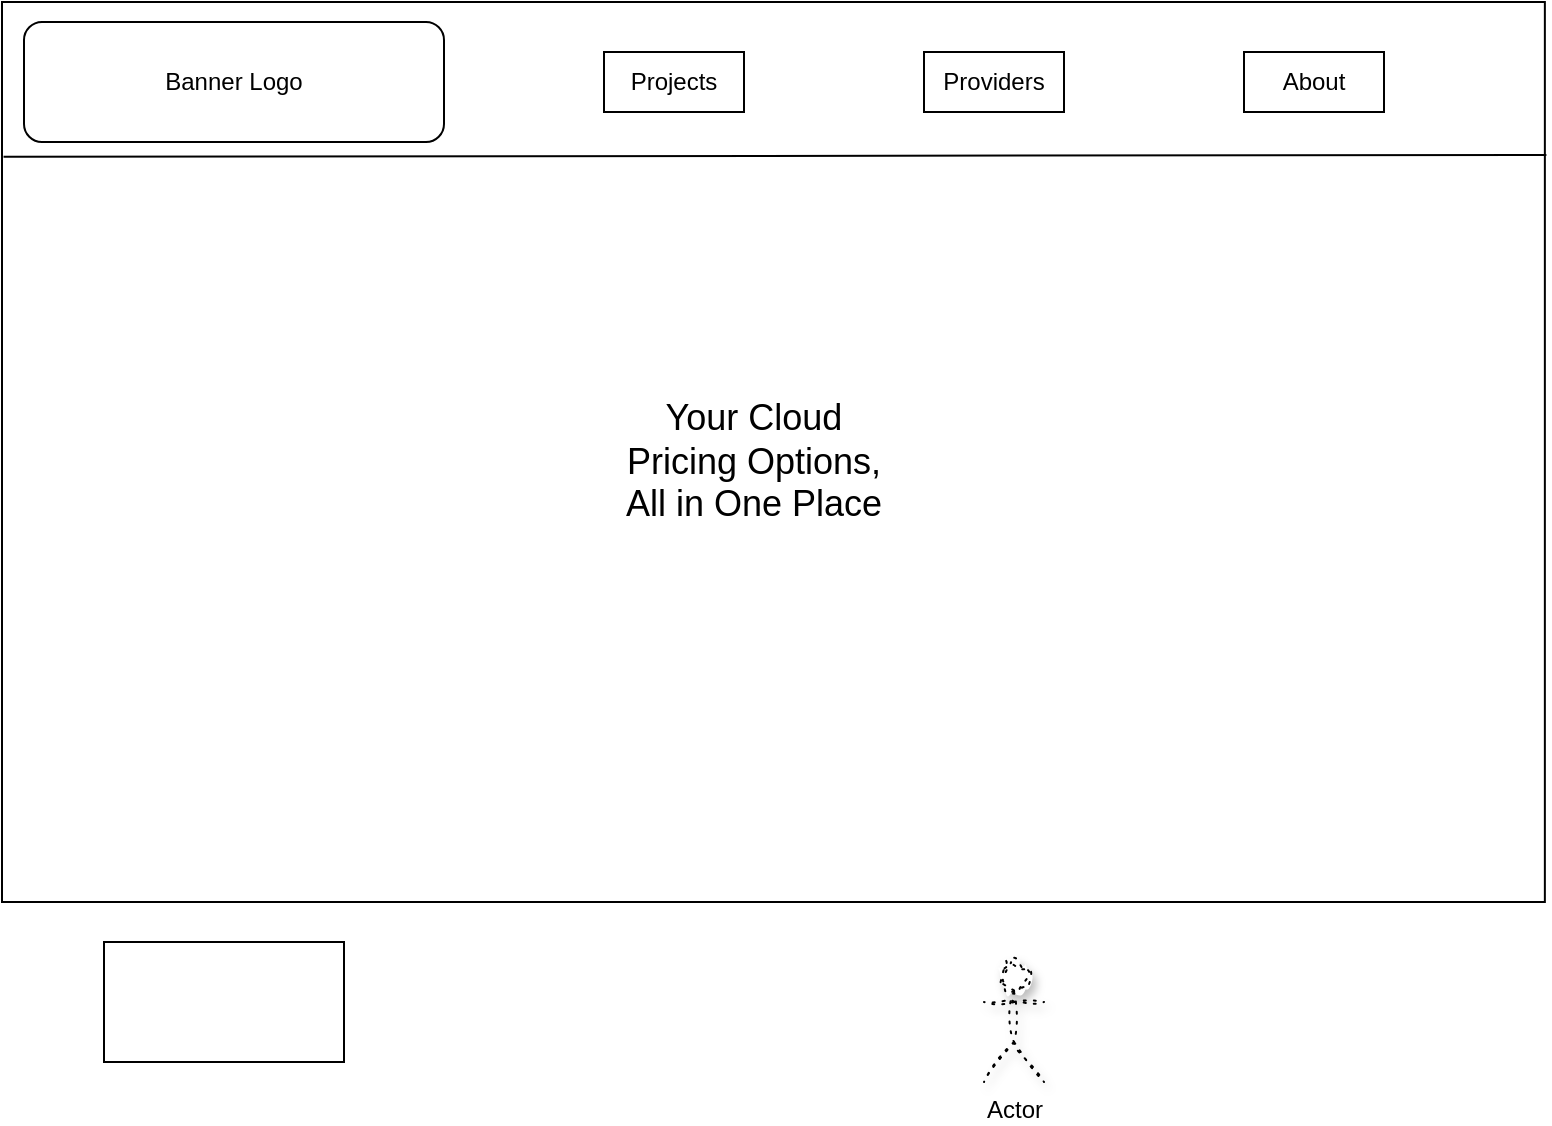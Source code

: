 <mxfile version="26.2.13" pages="5">
  <diagram name="Home" id="m3p1anmeGlQlZ_gaRgTG">
    <mxGraphModel grid="1" page="1" gridSize="10" guides="1" tooltips="1" connect="1" arrows="1" fold="1" pageScale="1" pageWidth="850" pageHeight="1100" math="0" shadow="0">
      <root>
        <mxCell id="0" />
        <mxCell id="1" parent="0" />
        <mxCell id="7MSCEv9BfSI9_L8rwZjE-1" value="" style="rounded=0;whiteSpace=wrap;html=1;aspect=fixed;" vertex="1" parent="1">
          <mxGeometry x="39" y="30" width="771.43" height="450" as="geometry" />
        </mxCell>
        <mxCell id="SDxlc9h2V8L7HHk7E8Bk-2" value="Projects" style="rounded=0;whiteSpace=wrap;html=1;" vertex="1" parent="1">
          <mxGeometry x="340" y="55" width="70" height="30" as="geometry" />
        </mxCell>
        <mxCell id="SDxlc9h2V8L7HHk7E8Bk-3" value="Actor" style="shape=umlActor;verticalLabelPosition=bottom;verticalAlign=top;html=1;outlineConnect=0;rounded=0;shadow=1;strokeWidth=1;dashed=1;dashPattern=1 4;sketch=1;curveFitting=1;jiggle=2;" vertex="1" parent="1">
          <mxGeometry x="530" y="510" width="30" height="60" as="geometry" />
        </mxCell>
        <mxCell id="SDxlc9h2V8L7HHk7E8Bk-4" value="About" style="rounded=0;whiteSpace=wrap;html=1;" vertex="1" parent="1">
          <mxGeometry x="660" y="55" width="70" height="30" as="geometry" />
        </mxCell>
        <mxCell id="SDxlc9h2V8L7HHk7E8Bk-11" value="Providers" style="rounded=0;whiteSpace=wrap;html=1;" vertex="1" parent="1">
          <mxGeometry x="500" y="55" width="70" height="30" as="geometry" />
        </mxCell>
        <mxCell id="7MSCEv9BfSI9_L8rwZjE-6" value="LOGO" style="ellipse;whiteSpace=wrap;html=1;aspect=fixed;rounded=0;" vertex="1" parent="1">
          <mxGeometry x="60" y="40" width="60" height="60" as="geometry" />
        </mxCell>
        <mxCell id="7MSCEv9BfSI9_L8rwZjE-10" value="" style="endArrow=none;html=1;rounded=0;exitX=0.001;exitY=0.172;exitDx=0;exitDy=0;exitPerimeter=0;entryX=1.001;entryY=0.17;entryDx=0;entryDy=0;entryPerimeter=0;" edge="1" parent="1" source="7MSCEv9BfSI9_L8rwZjE-1" target="7MSCEv9BfSI9_L8rwZjE-1">
          <mxGeometry width="50" height="50" relative="1" as="geometry">
            <mxPoint x="40" y="107" as="sourcePoint" />
            <mxPoint x="813" y="107" as="targetPoint" />
          </mxGeometry>
        </mxCell>
        <mxCell id="SDxlc9h2V8L7HHk7E8Bk-15" value="" style="rounded=0;whiteSpace=wrap;html=1;" vertex="1" parent="1">
          <mxGeometry x="90" y="500" width="120" height="60" as="geometry" />
        </mxCell>
        <mxCell id="SDxlc9h2V8L7HHk7E8Bk-17" value="Your Cloud Pricing Options, All in One Place" style="text;html=1;align=center;verticalAlign=middle;whiteSpace=wrap;rounded=0;fontSize=18;" vertex="1" parent="1">
          <mxGeometry x="340" y="240" width="150" height="40" as="geometry" />
        </mxCell>
        <mxCell id="24RHL41Hky91KYgUohqA-1" value="Banner Logo" style="rounded=1;whiteSpace=wrap;html=1;" vertex="1" parent="1">
          <mxGeometry x="50" y="40" width="210" height="60" as="geometry" />
        </mxCell>
      </root>
    </mxGraphModel>
  </diagram>
  <diagram name="Projects Desktop" id="vvF0D33BqeN3HSxoXHzo">
    <mxGraphModel grid="1" page="1" gridSize="10" guides="1" tooltips="1" connect="1" arrows="1" fold="1" pageScale="1" pageWidth="850" pageHeight="1100" math="0" shadow="0">
      <root>
        <mxCell id="9w5yvPU_3PNplOJ8deiw-0" />
        <mxCell id="9w5yvPU_3PNplOJ8deiw-1" parent="9w5yvPU_3PNplOJ8deiw-0" />
        <mxCell id="RaO3xoshC0XvqJtdxCJT-1" value="" style="rounded=0;whiteSpace=wrap;html=1;fillColor=#bac8d3;strokeColor=#23445d;" vertex="1" parent="9w5yvPU_3PNplOJ8deiw-1">
          <mxGeometry x="39" y="30" width="771.43" height="77" as="geometry" />
        </mxCell>
        <mxCell id="9w5yvPU_3PNplOJ8deiw-2" value="" style="rounded=0;whiteSpace=wrap;html=1;fillColor=#FCFCFC;strokeColor=#000000;" vertex="1" parent="9w5yvPU_3PNplOJ8deiw-1">
          <mxGeometry x="39" y="107" width="771.43" height="373" as="geometry" />
        </mxCell>
        <mxCell id="9w5yvPU_3PNplOJ8deiw-3" value="&lt;font face=&quot;Verdana&quot;&gt;Projects&lt;/font&gt;" style="rounded=1;whiteSpace=wrap;html=1;glass=0;shadow=0;" vertex="1" parent="9w5yvPU_3PNplOJ8deiw-1">
          <mxGeometry x="335" y="55" width="70" height="30" as="geometry" />
        </mxCell>
        <mxCell id="9w5yvPU_3PNplOJ8deiw-5" value="&lt;font face=&quot;Verdana&quot;&gt;About&lt;/font&gt;" style="rounded=1;whiteSpace=wrap;html=1;" vertex="1" parent="9w5yvPU_3PNplOJ8deiw-1">
          <mxGeometry x="655" y="55" width="70" height="30" as="geometry" />
        </mxCell>
        <mxCell id="9w5yvPU_3PNplOJ8deiw-6" value="&lt;font face=&quot;Verdana&quot;&gt;Providers&lt;/font&gt;" style="rounded=1;whiteSpace=wrap;html=1;" vertex="1" parent="9w5yvPU_3PNplOJ8deiw-1">
          <mxGeometry x="495" y="55" width="70" height="30" as="geometry" />
        </mxCell>
        <mxCell id="9w5yvPU_3PNplOJ8deiw-7" value="LOGO" style="ellipse;whiteSpace=wrap;html=1;aspect=fixed;rounded=0;" vertex="1" parent="9w5yvPU_3PNplOJ8deiw-1">
          <mxGeometry x="60" y="40" width="60" height="60" as="geometry" />
        </mxCell>
        <mxCell id="yrUQgUUM1fVVuO99kQqX-3" value="Projects" style="text;html=1;fontSize=24;fontStyle=1;verticalAlign=middle;align=center;fillColor=none;strokeColor=none;fontColor=#333333;" vertex="1" parent="9w5yvPU_3PNplOJ8deiw-1">
          <mxGeometry x="60" y="130" width="100" height="40" as="geometry" />
        </mxCell>
        <mxCell id="yrUQgUUM1fVVuO99kQqX-9" value="" style="group;align=left;rounded=1;" connectable="0" vertex="1" parent="9w5yvPU_3PNplOJ8deiw-1">
          <mxGeometry x="125" y="190" width="600" height="40" as="geometry" />
        </mxCell>
        <mxCell id="yrUQgUUM1fVVuO99kQqX-1" value="" style="rounded=1;whiteSpace=wrap;html=1;shadow=0;" vertex="1" parent="yrUQgUUM1fVVuO99kQqX-9">
          <mxGeometry width="600" height="40" as="geometry" />
        </mxCell>
        <mxCell id="yrUQgUUM1fVVuO99kQqX-2" value="" style="html=1;whiteSpace=wrap;shape=isoCube2;backgroundOutline=1;isoAngle=15;" vertex="1" parent="yrUQgUUM1fVVuO99kQqX-9">
          <mxGeometry x="15" y="8.89" width="20" height="22.22" as="geometry" />
        </mxCell>
        <mxCell id="yrUQgUUM1fVVuO99kQqX-4" value="&lt;font face=&quot;Verdana&quot;&gt;Project Name&lt;/font&gt;" style="text;html=1;align=left;verticalAlign=middle;whiteSpace=wrap;rounded=0;" vertex="1" parent="yrUQgUUM1fVVuO99kQqX-9">
          <mxGeometry x="55" y="5" width="380" height="30" as="geometry" />
        </mxCell>
        <UserObject label="Edit" id="yrUQgUUM1fVVuO99kQqX-7">
          <mxCell style="text;html=1;strokeColor=none;fillColor=none;whiteSpace=wrap;align=center;verticalAlign=middle;fontColor=#0000EE;fontStyle=4;" vertex="1" parent="yrUQgUUM1fVVuO99kQqX-9">
            <mxGeometry x="480" width="60" height="40" as="geometry" />
          </mxCell>
        </UserObject>
        <UserObject label="View" id="yrUQgUUM1fVVuO99kQqX-8">
          <mxCell style="text;html=1;strokeColor=none;fillColor=none;whiteSpace=wrap;align=center;verticalAlign=middle;fontColor=#0000EE;fontStyle=4;" vertex="1" parent="yrUQgUUM1fVVuO99kQqX-9">
            <mxGeometry x="540" width="60" height="40" as="geometry" />
          </mxCell>
        </UserObject>
        <mxCell id="yrUQgUUM1fVVuO99kQqX-10" value="" style="group;shadow=1;rounded=1;" connectable="0" vertex="1" parent="9w5yvPU_3PNplOJ8deiw-1">
          <mxGeometry x="125" y="240" width="600" height="40" as="geometry" />
        </mxCell>
        <mxCell id="yrUQgUUM1fVVuO99kQqX-11" value="" style="rounded=1;whiteSpace=wrap;html=1;" vertex="1" parent="yrUQgUUM1fVVuO99kQqX-10">
          <mxGeometry width="600" height="40" as="geometry" />
        </mxCell>
        <mxCell id="yrUQgUUM1fVVuO99kQqX-12" value="" style="html=1;whiteSpace=wrap;shape=isoCube2;backgroundOutline=1;isoAngle=15;" vertex="1" parent="yrUQgUUM1fVVuO99kQqX-10">
          <mxGeometry x="15" y="8.89" width="20" height="22.22" as="geometry" />
        </mxCell>
        <mxCell id="yrUQgUUM1fVVuO99kQqX-13" value="&lt;font face=&quot;Verdana&quot;&gt;Project Name&lt;/font&gt;" style="text;html=1;align=left;verticalAlign=middle;whiteSpace=wrap;rounded=0;" vertex="1" parent="yrUQgUUM1fVVuO99kQqX-10">
          <mxGeometry x="55" y="5" width="380" height="30" as="geometry" />
        </mxCell>
        <UserObject label="Edit" id="yrUQgUUM1fVVuO99kQqX-14">
          <mxCell style="text;html=1;strokeColor=none;fillColor=none;whiteSpace=wrap;align=center;verticalAlign=middle;fontColor=#0000EE;fontStyle=4;" vertex="1" parent="yrUQgUUM1fVVuO99kQqX-10">
            <mxGeometry x="480" width="60" height="40" as="geometry" />
          </mxCell>
        </UserObject>
        <UserObject label="View" id="yrUQgUUM1fVVuO99kQqX-15">
          <mxCell style="text;html=1;strokeColor=none;fillColor=none;whiteSpace=wrap;align=center;verticalAlign=middle;fontColor=#0000EE;fontStyle=4;" vertex="1" parent="yrUQgUUM1fVVuO99kQqX-10">
            <mxGeometry x="540" width="60" height="40" as="geometry" />
          </mxCell>
        </UserObject>
        <mxCell id="yrUQgUUM1fVVuO99kQqX-16" value="" style="group;shadow=1;fontFamily=Lato;" connectable="0" vertex="1" parent="9w5yvPU_3PNplOJ8deiw-1">
          <mxGeometry x="125" y="290" width="600" height="40" as="geometry" />
        </mxCell>
        <mxCell id="yrUQgUUM1fVVuO99kQqX-17" value="" style="rounded=1;whiteSpace=wrap;html=1;" vertex="1" parent="yrUQgUUM1fVVuO99kQqX-16">
          <mxGeometry width="600" height="40" as="geometry" />
        </mxCell>
        <mxCell id="yrUQgUUM1fVVuO99kQqX-18" value="" style="html=1;whiteSpace=wrap;shape=isoCube2;backgroundOutline=1;isoAngle=15;" vertex="1" parent="yrUQgUUM1fVVuO99kQqX-16">
          <mxGeometry x="15" y="8.89" width="20" height="22.22" as="geometry" />
        </mxCell>
        <mxCell id="yrUQgUUM1fVVuO99kQqX-19" value="&lt;font face=&quot;Verdana&quot;&gt;Project Name&lt;/font&gt;" style="text;html=1;align=left;verticalAlign=middle;whiteSpace=wrap;rounded=0;" vertex="1" parent="yrUQgUUM1fVVuO99kQqX-16">
          <mxGeometry x="55" y="5" width="380" height="30" as="geometry" />
        </mxCell>
        <UserObject label="Edit" id="yrUQgUUM1fVVuO99kQqX-20">
          <mxCell style="text;html=1;strokeColor=none;fillColor=none;whiteSpace=wrap;align=center;verticalAlign=middle;fontColor=#0000EE;fontStyle=4;" vertex="1" parent="yrUQgUUM1fVVuO99kQqX-16">
            <mxGeometry x="480" width="60" height="40" as="geometry" />
          </mxCell>
        </UserObject>
        <UserObject label="View" id="yrUQgUUM1fVVuO99kQqX-21">
          <mxCell style="text;html=1;strokeColor=none;fillColor=none;whiteSpace=wrap;align=center;verticalAlign=middle;fontColor=#0000EE;fontStyle=4;" vertex="1" parent="yrUQgUUM1fVVuO99kQqX-16">
            <mxGeometry x="540" width="60" height="40" as="geometry" />
          </mxCell>
        </UserObject>
        <mxCell id="yrUQgUUM1fVVuO99kQqX-22" value="Symbol can be chosen by the user for quick refrence" style="text;html=1;align=center;verticalAlign=middle;whiteSpace=wrap;rounded=0;" vertex="1" parent="9w5yvPU_3PNplOJ8deiw-1">
          <mxGeometry x="65" y="535" width="265" height="30" as="geometry" />
        </mxCell>
        <mxCell id="yrUQgUUM1fVVuO99kQqX-23" value="" style="endArrow=classic;html=1;rounded=0;entryX=0.5;entryY=1;entryDx=0;entryDy=0;entryPerimeter=0;opacity=50;" edge="1" parent="9w5yvPU_3PNplOJ8deiw-1" target="yrUQgUUM1fVVuO99kQqX-18">
          <mxGeometry width="50" height="50" relative="1" as="geometry">
            <mxPoint x="200" y="535" as="sourcePoint" />
            <mxPoint x="250" y="485" as="targetPoint" />
          </mxGeometry>
        </mxCell>
        <mxCell id="3I8n--oIfpeQ5baCVnn3-0" value="New +" style="dashed=0;html=1;rounded=1;fillColor=#0000CC;strokeColor=#FFFFFF;fontSize=12;align=center;fontStyle=1;strokeWidth=2;fontColor=#ffffff" vertex="1" parent="9w5yvPU_3PNplOJ8deiw-1">
          <mxGeometry x="730" y="130" width="60" height="30" as="geometry" />
        </mxCell>
        <mxCell id="3eUC_DJiryecM6CjVVP0-0" value="&lt;font face=&quot;Verdana&quot;&gt;Banner Logo&lt;/font&gt;" style="rounded=1;whiteSpace=wrap;html=1;" vertex="1" parent="9w5yvPU_3PNplOJ8deiw-1">
          <mxGeometry x="50" y="40" width="210" height="60" as="geometry" />
        </mxCell>
        <mxCell id="66jLzxbLwjV0aXFO8HnG-0" value="" style="endArrow=classic;html=1;" edge="1" parent="9w5yvPU_3PNplOJ8deiw-1">
          <mxGeometry width="50" height="50" relative="1" as="geometry">
            <mxPoint x="660" y="510" as="sourcePoint" />
            <mxPoint x="618" y="66" as="targetPoint" />
          </mxGeometry>
        </mxCell>
        <mxCell id="66jLzxbLwjV0aXFO8HnG-1" value="#BAC8D3" style="text;html=1;align=center;verticalAlign=middle;whiteSpace=wrap;rounded=0;" vertex="1" parent="9w5yvPU_3PNplOJ8deiw-1">
          <mxGeometry x="630" y="520" width="60" height="30" as="geometry" />
        </mxCell>
      </root>
    </mxGraphModel>
  </diagram>
  <diagram name="Project Mobile" id="u4R2N_OHq04Y3W6JYWOW">
    <mxGraphModel grid="1" page="1" gridSize="10" guides="1" tooltips="1" connect="1" arrows="1" fold="1" pageScale="1" pageWidth="850" pageHeight="1100" math="0" shadow="0">
      <root>
        <mxCell id="hypGEfp5BeYii24IQAre-0" />
        <mxCell id="hypGEfp5BeYii24IQAre-1" parent="hypGEfp5BeYii24IQAre-0" />
        <mxCell id="VajsMibXDA4QXRMS-qaz-0" value="" style="rounded=0;whiteSpace=wrap;html=1;strokeColor=#23445d;fillColor=#bac8d3;" vertex="1" parent="hypGEfp5BeYii24IQAre-1">
          <mxGeometry x="39" y="30" width="600" height="90" as="geometry" />
        </mxCell>
        <mxCell id="hypGEfp5BeYii24IQAre-2" value="" style="rounded=0;whiteSpace=wrap;html=1;fillColor=#FFFFFF;strokeColor=#000000;" vertex="1" parent="hypGEfp5BeYii24IQAre-1">
          <mxGeometry x="39" y="120" width="600" height="710" as="geometry" />
        </mxCell>
        <mxCell id="hypGEfp5BeYii24IQAre-8" value="Projects" style="text;strokeColor=none;fillColor=none;html=1;fontSize=24;fontStyle=1;verticalAlign=middle;align=center;" vertex="1" parent="hypGEfp5BeYii24IQAre-1">
          <mxGeometry x="60" y="140" width="100" height="40" as="geometry" />
        </mxCell>
        <mxCell id="hypGEfp5BeYii24IQAre-29" value="New +" style="dashed=0;html=1;rounded=1;fillColor=#0000CC;strokeColor=#FFFFFF;fontSize=12;align=center;fontStyle=1;strokeWidth=2;fontColor=#ffffff;verticalAlign=middle;fontFamily=Helvetica;" vertex="1" parent="hypGEfp5BeYii24IQAre-1">
          <mxGeometry x="550" y="140" width="67.75" height="30" as="geometry" />
        </mxCell>
        <mxCell id="a0S0QHIDJXhJIV5Lphcq-1" value="" style="group" connectable="0" vertex="1" parent="hypGEfp5BeYii24IQAre-1">
          <mxGeometry x="60" y="210" width="550" height="50" as="geometry" />
        </mxCell>
        <mxCell id="hypGEfp5BeYii24IQAre-10" value="" style="rounded=1;whiteSpace=wrap;html=1;" vertex="1" parent="a0S0QHIDJXhJIV5Lphcq-1">
          <mxGeometry width="550" height="50" as="geometry" />
        </mxCell>
        <mxCell id="hypGEfp5BeYii24IQAre-11" value="" style="html=1;whiteSpace=wrap;shape=isoCube2;backgroundOutline=1;isoAngle=15;" vertex="1" parent="a0S0QHIDJXhJIV5Lphcq-1">
          <mxGeometry x="15" y="11.11" width="25" height="27.78" as="geometry" />
        </mxCell>
        <mxCell id="hypGEfp5BeYii24IQAre-12" value="&lt;font face=&quot;Verdana&quot;&gt;Project Name&lt;/font&gt;" style="text;html=1;align=left;verticalAlign=middle;whiteSpace=wrap;rounded=0;fontSize=18;" vertex="1" parent="a0S0QHIDJXhJIV5Lphcq-1">
          <mxGeometry x="55" y="6.25" width="380" height="37.5" as="geometry" />
        </mxCell>
        <UserObject label="Edit" id="hypGEfp5BeYii24IQAre-13">
          <mxCell style="text;html=1;strokeColor=none;fillColor=none;whiteSpace=wrap;align=center;verticalAlign=middle;fontColor=#0000EE;fontStyle=4;" vertex="1" parent="a0S0QHIDJXhJIV5Lphcq-1">
            <mxGeometry x="430" width="60" height="50" as="geometry" />
          </mxCell>
        </UserObject>
        <UserObject label="View" id="hypGEfp5BeYii24IQAre-14">
          <mxCell style="text;html=1;strokeColor=none;fillColor=none;whiteSpace=wrap;align=center;verticalAlign=middle;fontColor=#0000EE;fontStyle=4;" vertex="1" parent="a0S0QHIDJXhJIV5Lphcq-1">
            <mxGeometry x="490" width="60" height="50" as="geometry" />
          </mxCell>
        </UserObject>
        <mxCell id="a0S0QHIDJXhJIV5Lphcq-2" value="" style="shape=image;html=1;verticalAlign=top;verticalLabelPosition=bottom;labelBackgroundColor=#ffffff;imageAspect=0;aspect=fixed;image=https://cdn4.iconfinder.com/data/icons/evil-icons-user-interface/64/menu-128.png;fontColor=#FFFFFF;imageBackground=none;imageBorder=none;fillColor=light-dark(#FF7FEE,var(--ge-dark-color, #121212));strokeColor=light-dark(#C666FF,#FFFFFF);" vertex="1" parent="hypGEfp5BeYii24IQAre-1">
          <mxGeometry x="565.5" y="52.75" width="44.5" height="44.5" as="geometry" />
        </mxCell>
        <mxCell id="a0S0QHIDJXhJIV5Lphcq-3" value="Banner Logo" style="rounded=1;whiteSpace=wrap;html=1;" vertex="1" parent="hypGEfp5BeYii24IQAre-1">
          <mxGeometry x="60" y="45" width="210" height="60" as="geometry" />
        </mxCell>
        <mxCell id="a0S0QHIDJXhJIV5Lphcq-4" value="" style="group" connectable="0" vertex="1" parent="hypGEfp5BeYii24IQAre-1">
          <mxGeometry x="60" y="280" width="550" height="50" as="geometry" />
        </mxCell>
        <mxCell id="a0S0QHIDJXhJIV5Lphcq-5" value="" style="rounded=1;whiteSpace=wrap;html=1;" vertex="1" parent="a0S0QHIDJXhJIV5Lphcq-4">
          <mxGeometry width="550" height="50" as="geometry" />
        </mxCell>
        <mxCell id="a0S0QHIDJXhJIV5Lphcq-6" value="" style="html=1;whiteSpace=wrap;shape=isoCube2;backgroundOutline=1;isoAngle=15;" vertex="1" parent="a0S0QHIDJXhJIV5Lphcq-4">
          <mxGeometry x="15" y="11.11" width="25" height="27.78" as="geometry" />
        </mxCell>
        <mxCell id="a0S0QHIDJXhJIV5Lphcq-7" value="&lt;font face=&quot;Verdana&quot;&gt;Project Name&lt;/font&gt;" style="text;html=1;align=left;verticalAlign=middle;whiteSpace=wrap;rounded=0;fontSize=18;" vertex="1" parent="a0S0QHIDJXhJIV5Lphcq-4">
          <mxGeometry x="55" y="6.25" width="380" height="37.5" as="geometry" />
        </mxCell>
        <UserObject label="Edit" id="a0S0QHIDJXhJIV5Lphcq-8">
          <mxCell style="text;html=1;strokeColor=none;fillColor=none;whiteSpace=wrap;align=center;verticalAlign=middle;fontColor=#0000EE;fontStyle=4;" vertex="1" parent="a0S0QHIDJXhJIV5Lphcq-4">
            <mxGeometry x="430" width="60" height="50" as="geometry" />
          </mxCell>
        </UserObject>
        <UserObject label="View" id="a0S0QHIDJXhJIV5Lphcq-9">
          <mxCell style="text;html=1;strokeColor=none;fillColor=none;whiteSpace=wrap;align=center;verticalAlign=middle;fontColor=#0000EE;fontStyle=4;" vertex="1" parent="a0S0QHIDJXhJIV5Lphcq-4">
            <mxGeometry x="490" width="60" height="50" as="geometry" />
          </mxCell>
        </UserObject>
        <mxCell id="a0S0QHIDJXhJIV5Lphcq-10" value="" style="group;fillColor=none;" connectable="0" vertex="1" parent="hypGEfp5BeYii24IQAre-1">
          <mxGeometry x="60" y="350" width="550" height="50" as="geometry" />
        </mxCell>
        <mxCell id="a0S0QHIDJXhJIV5Lphcq-11" value="" style="rounded=1;whiteSpace=wrap;html=1;" vertex="1" parent="a0S0QHIDJXhJIV5Lphcq-10">
          <mxGeometry width="550" height="50" as="geometry" />
        </mxCell>
        <mxCell id="a0S0QHIDJXhJIV5Lphcq-12" value="" style="html=1;whiteSpace=wrap;shape=isoCube2;backgroundOutline=1;isoAngle=15;" vertex="1" parent="a0S0QHIDJXhJIV5Lphcq-10">
          <mxGeometry x="15" y="11.11" width="25" height="27.78" as="geometry" />
        </mxCell>
        <mxCell id="a0S0QHIDJXhJIV5Lphcq-13" value="&lt;font face=&quot;Verdana&quot;&gt;Project Name&lt;/font&gt;" style="text;html=1;align=left;verticalAlign=middle;whiteSpace=wrap;rounded=0;fontSize=18;" vertex="1" parent="a0S0QHIDJXhJIV5Lphcq-10">
          <mxGeometry x="55" y="6.25" width="380" height="37.5" as="geometry" />
        </mxCell>
        <UserObject label="Edit" id="a0S0QHIDJXhJIV5Lphcq-14">
          <mxCell style="text;html=1;strokeColor=none;fillColor=none;whiteSpace=wrap;align=center;verticalAlign=middle;fontColor=#0000EE;fontStyle=4;" vertex="1" parent="a0S0QHIDJXhJIV5Lphcq-10">
            <mxGeometry x="430" width="60" height="50" as="geometry" />
          </mxCell>
        </UserObject>
        <UserObject label="View" id="a0S0QHIDJXhJIV5Lphcq-15">
          <mxCell style="text;html=1;strokeColor=none;fillColor=none;whiteSpace=wrap;align=center;verticalAlign=middle;fontColor=#0000EE;fontStyle=4;" vertex="1" parent="a0S0QHIDJXhJIV5Lphcq-10">
            <mxGeometry x="490" width="60" height="50" as="geometry" />
          </mxCell>
        </UserObject>
        <mxCell id="VajsMibXDA4QXRMS-qaz-3" value="" style="endArrow=classic;html=1;" edge="1" parent="hypGEfp5BeYii24IQAre-1">
          <mxGeometry width="50" height="50" relative="1" as="geometry">
            <mxPoint x="710" y="508.89" as="sourcePoint" />
            <mxPoint x="170" y="388.89" as="targetPoint" />
          </mxGeometry>
        </mxCell>
        <mxCell id="VajsMibXDA4QXRMS-qaz-4" value="18 pt Verdana" style="text;html=1;align=center;verticalAlign=middle;whiteSpace=wrap;rounded=0;" vertex="1" parent="hypGEfp5BeYii24IQAre-1">
          <mxGeometry x="680" y="520" width="60" height="30" as="geometry" />
        </mxCell>
        <mxCell id="Yepi8pqhyVbiibJMzbi5-0" value="" style="endArrow=classic;html=1;exitX=0;exitY=0.5;exitDx=0;exitDy=0;" edge="1" parent="hypGEfp5BeYii24IQAre-1" source="Yepi8pqhyVbiibJMzbi5-1">
          <mxGeometry width="50" height="50" relative="1" as="geometry">
            <mxPoint x="690" y="420" as="sourcePoint" />
            <mxPoint x="405" y="269" as="targetPoint" />
          </mxGeometry>
        </mxCell>
        <mxCell id="Yepi8pqhyVbiibJMzbi5-1" value="2vh margin" style="text;html=1;align=center;verticalAlign=middle;whiteSpace=wrap;rounded=0;" vertex="1" parent="hypGEfp5BeYii24IQAre-1">
          <mxGeometry x="680" y="330" width="90" height="30" as="geometry" />
        </mxCell>
        <mxCell id="qH5vJ336OyExN7lFnmkn-0" value="" style="endArrow=none;html=1;rounded=0;strokeColor=default;sourcePerimeterSpacing=2;targetPerimeterSpacing=2;entryX=0.75;entryY=1;entryDx=0;entryDy=0;exitX=0.75;exitY=0;exitDx=0;exitDy=0;" edge="1" parent="hypGEfp5BeYii24IQAre-1" source="a0S0QHIDJXhJIV5Lphcq-15" target="a0S0QHIDJXhJIV5Lphcq-9">
          <mxGeometry width="50" height="50" relative="1" as="geometry">
            <mxPoint x="589" y="350" as="sourcePoint" />
            <mxPoint x="639" y="300" as="targetPoint" />
          </mxGeometry>
        </mxCell>
      </root>
    </mxGraphModel>
  </diagram>
  <diagram id="_ORGI20TLYZdKzpknBWG" name="New Project Form">
    <mxGraphModel dx="1044" dy="631" grid="1" gridSize="10" guides="1" tooltips="1" connect="1" arrows="1" fold="1" page="1" pageScale="1" pageWidth="850" pageHeight="1100" math="0" shadow="0">
      <root>
        <mxCell id="0" />
        <mxCell id="1" parent="0" />
        <mxCell id="8b7-htLmScFb-pYJ3OH5-2" value="" style="rounded=0;whiteSpace=wrap;html=1;aspect=fixed;" parent="1" vertex="1">
          <mxGeometry x="50" y="40" width="771.43" height="450" as="geometry" />
        </mxCell>
        <mxCell id="05G1jkAD3M6QhjfeyyoU-1" value="" style="rounded=1;whiteSpace=wrap;html=1;" parent="1" vertex="1">
          <mxGeometry x="222.5" y="132.5" width="160" height="15" as="geometry" />
        </mxCell>
        <mxCell id="05G1jkAD3M6QhjfeyyoU-3" value="Project Name:" style="text;html=1;align=center;verticalAlign=middle;whiteSpace=wrap;rounded=0;" parent="1" vertex="1">
          <mxGeometry x="92.5" y="125" width="100" height="30" as="geometry" />
        </mxCell>
        <mxCell id="dIxB2W9CrqhojID61aD2-1" value="&lt;font style=&quot;font-size: 22px;&quot;&gt;Specs&lt;/font&gt;" style="text;html=1;align=center;verticalAlign=middle;whiteSpace=wrap;rounded=0;" parent="1" vertex="1">
          <mxGeometry x="80" y="170" width="60" height="30" as="geometry" />
        </mxCell>
        <mxCell id="dIxB2W9CrqhojID61aD2-2" value="CPU:" style="text;html=1;align=center;verticalAlign=middle;whiteSpace=wrap;rounded=0;" parent="1" vertex="1">
          <mxGeometry x="75" y="200" width="60" height="30" as="geometry" />
        </mxCell>
        <mxCell id="dIxB2W9CrqhojID61aD2-3" value="Storage:" style="text;html=1;align=center;verticalAlign=middle;whiteSpace=wrap;rounded=0;" parent="1" vertex="1">
          <mxGeometry x="60" y="220" width="100" height="30" as="geometry" />
        </mxCell>
        <mxCell id="dIxB2W9CrqhojID61aD2-4" value="Memory:" style="text;html=1;align=center;verticalAlign=middle;whiteSpace=wrap;rounded=0;" parent="1" vertex="1">
          <mxGeometry x="60" y="242.5" width="100" height="30" as="geometry" />
        </mxCell>
        <mxCell id="sE31Z7KNJdT6cchT5-6o-1" value="Project Description:" style="text;html=1;align=center;verticalAlign=middle;whiteSpace=wrap;rounded=0;" parent="1" vertex="1">
          <mxGeometry x="92.5" y="150" width="132.5" height="25" as="geometry" />
        </mxCell>
        <mxCell id="5aJC0FZ2v3_JWvNOKpaJ-1" value="&lt;font style=&quot;font-size: 22px;&quot;&gt;General&lt;/font&gt;" style="text;html=1;align=center;verticalAlign=middle;whiteSpace=wrap;rounded=0;" parent="1" vertex="1">
          <mxGeometry x="87.5" y="100" width="60" height="30" as="geometry" />
        </mxCell>
        <mxCell id="5aJC0FZ2v3_JWvNOKpaJ-4" value="" style="rounded=1;whiteSpace=wrap;html=1;" parent="1" vertex="1">
          <mxGeometry x="222.5" y="155" width="160" height="15" as="geometry" />
        </mxCell>
        <mxCell id="5aJC0FZ2v3_JWvNOKpaJ-5" value="" style="rounded=1;whiteSpace=wrap;html=1;" parent="1" vertex="1">
          <mxGeometry x="160" y="257.5" width="160" height="15" as="geometry" />
        </mxCell>
        <mxCell id="5aJC0FZ2v3_JWvNOKpaJ-6" value="" style="rounded=1;whiteSpace=wrap;html=1;" parent="1" vertex="1">
          <mxGeometry x="160" y="207.5" width="160" height="15" as="geometry" />
        </mxCell>
        <mxCell id="5aJC0FZ2v3_JWvNOKpaJ-7" value="" style="rounded=1;whiteSpace=wrap;html=1;" parent="1" vertex="1">
          <mxGeometry x="160" y="230" width="160" height="15" as="geometry" />
        </mxCell>
        <mxCell id="IPI-K1lhqQd0Y9mVwMvO-1" value="Bandwidth:" style="text;html=1;align=center;verticalAlign=middle;whiteSpace=wrap;rounded=0;" parent="1" vertex="1">
          <mxGeometry x="65" y="272.5" width="100" height="30" as="geometry" />
        </mxCell>
        <mxCell id="IPI-K1lhqQd0Y9mVwMvO-2" value="" style="rounded=1;whiteSpace=wrap;html=1;" parent="1" vertex="1">
          <mxGeometry x="160" y="287.5" width="160" height="15" as="geometry" />
        </mxCell>
        <mxCell id="IPI-K1lhqQd0Y9mVwMvO-3" value="Calculate" style="rounded=1;fillColor=#0057D8;strokeColor=none;html=1;whiteSpace=wrap;fontColor=#ffffff;align=center;verticalAlign=middle;fontStyle=0;fontSize=12;sketch=0;" parent="1" vertex="1">
          <mxGeometry x="690" y="417" width="86" height="33" as="geometry" />
        </mxCell>
        <mxCell id="jCsgyJ-BiJwOuKkqwANT-1" value="" style="rounded=1;whiteSpace=wrap;html=1;" parent="1" vertex="1">
          <mxGeometry x="147.5" y="350" width="160" height="15" as="geometry" />
        </mxCell>
        <mxCell id="jCsgyJ-BiJwOuKkqwANT-2" value="Region:" style="text;html=1;align=center;verticalAlign=middle;whiteSpace=wrap;rounded=0;" parent="1" vertex="1">
          <mxGeometry x="80" y="342.5" width="60" height="30" as="geometry" />
        </mxCell>
        <mxCell id="jCsgyJ-BiJwOuKkqwANT-3" value="&lt;font style=&quot;font-size: 22px;&quot;&gt;Location&lt;/font&gt;" style="text;html=1;align=center;verticalAlign=middle;whiteSpace=wrap;rounded=0;" parent="1" vertex="1">
          <mxGeometry x="92.5" y="320" width="60" height="30" as="geometry" />
        </mxCell>
        <mxCell id="gvv-KZe12FQ9_siiaDZZ-1" value="New Project: " style="text;strokeColor=none;fillColor=none;html=1;fontSize=24;fontStyle=1;verticalAlign=middle;align=center;" parent="1" vertex="1">
          <mxGeometry x="60" y="60" width="150" height="40" as="geometry" />
        </mxCell>
        <mxCell id="eWfvwEBcmYG1Lr-63QMr-1" value="Note: nav not shown but present" style="text;html=1;align=center;verticalAlign=middle;whiteSpace=wrap;rounded=0;fontStyle=2" parent="1" vertex="1">
          <mxGeometry x="49" y="10" width="225" height="30" as="geometry" />
        </mxCell>
      </root>
    </mxGraphModel>
  </diagram>
  <diagram name="Providers" id="WjcpJNP3YB7dS0ZE5M3d">
    <mxGraphModel grid="1" page="1" gridSize="10" guides="1" tooltips="1" connect="1" arrows="1" fold="1" pageScale="1" pageWidth="850" pageHeight="1100" math="0" shadow="0">
      <root>
        <mxCell id="zPMMLrVdEEiuBGSDsRhS-0" />
        <mxCell id="zPMMLrVdEEiuBGSDsRhS-1" parent="zPMMLrVdEEiuBGSDsRhS-0" />
        <mxCell id="zPMMLrVdEEiuBGSDsRhS-2" value="" style="rounded=0;whiteSpace=wrap;html=1;aspect=fixed;fillColor=#f5f5f5;fontColor=#333333;strokeColor=#666666;" vertex="1" parent="zPMMLrVdEEiuBGSDsRhS-1">
          <mxGeometry x="39" y="30" width="771.43" height="450" as="geometry" />
        </mxCell>
        <mxCell id="zPMMLrVdEEiuBGSDsRhS-3" value="Projects" style="rounded=0;whiteSpace=wrap;html=1;" vertex="1" parent="zPMMLrVdEEiuBGSDsRhS-1">
          <mxGeometry x="333" y="55" width="70" height="30" as="geometry" />
        </mxCell>
        <mxCell id="zPMMLrVdEEiuBGSDsRhS-4" value="About" style="rounded=0;whiteSpace=wrap;html=1;" vertex="1" parent="zPMMLrVdEEiuBGSDsRhS-1">
          <mxGeometry x="653" y="55" width="70" height="30" as="geometry" />
        </mxCell>
        <mxCell id="zPMMLrVdEEiuBGSDsRhS-5" value="Providers" style="rounded=0;whiteSpace=wrap;html=1;" vertex="1" parent="zPMMLrVdEEiuBGSDsRhS-1">
          <mxGeometry x="493" y="55" width="70" height="30" as="geometry" />
        </mxCell>
        <mxCell id="zPMMLrVdEEiuBGSDsRhS-6" value="LOGO" style="ellipse;whiteSpace=wrap;html=1;aspect=fixed;rounded=0;" vertex="1" parent="zPMMLrVdEEiuBGSDsRhS-1">
          <mxGeometry x="60" y="40" width="60" height="60" as="geometry" />
        </mxCell>
        <mxCell id="zPMMLrVdEEiuBGSDsRhS-7" value="" style="endArrow=none;html=1;rounded=0;exitX=0.001;exitY=0.172;exitDx=0;exitDy=0;exitPerimeter=0;entryX=1.001;entryY=0.17;entryDx=0;entryDy=0;entryPerimeter=0;" edge="1" parent="zPMMLrVdEEiuBGSDsRhS-1" source="zPMMLrVdEEiuBGSDsRhS-2" target="zPMMLrVdEEiuBGSDsRhS-2">
          <mxGeometry width="50" height="50" relative="1" as="geometry">
            <mxPoint x="40" y="107" as="sourcePoint" />
            <mxPoint x="813" y="107" as="targetPoint" />
          </mxGeometry>
        </mxCell>
        <mxCell id="zPMMLrVdEEiuBGSDsRhS-8" value="Providers" style="text;strokeColor=none;fillColor=none;html=1;fontSize=24;fontStyle=1;verticalAlign=middle;align=center;" vertex="1" parent="zPMMLrVdEEiuBGSDsRhS-1">
          <mxGeometry x="60" y="130" width="110" height="40" as="geometry" />
        </mxCell>
        <mxCell id="Y2xICnZp6mDQtZQSE7wC-4" value="" style="group" connectable="0" vertex="1" parent="zPMMLrVdEEiuBGSDsRhS-1">
          <mxGeometry x="128" y="420" width="595" height="40" as="geometry" />
        </mxCell>
        <mxCell id="Y2xICnZp6mDQtZQSE7wC-0" value="" style="rounded=1;whiteSpace=wrap;html=1;" vertex="1" parent="Y2xICnZp6mDQtZQSE7wC-4">
          <mxGeometry width="595" height="40" as="geometry" />
        </mxCell>
        <mxCell id="Y2xICnZp6mDQtZQSE7wC-1" value="Cloud Provider B" style="text;html=1;align=left;verticalAlign=middle;whiteSpace=wrap;rounded=0;" vertex="1" parent="Y2xICnZp6mDQtZQSE7wC-4">
          <mxGeometry x="55" y="5" width="380" height="30" as="geometry" />
        </mxCell>
        <mxCell id="Y2xICnZp6mDQtZQSE7wC-3" value="&lt;strong&gt;∨&lt;/strong&gt;" style="text;html=1;align=center;verticalAlign=middle;whiteSpace=wrap;rounded=0;fontSize=15;rotation=90;" vertex="1" parent="Y2xICnZp6mDQtZQSE7wC-4">
          <mxGeometry x="555" y="5" width="40" height="30" as="geometry" />
        </mxCell>
        <mxCell id="Y2xICnZp6mDQtZQSE7wC-7" value="" style="image;sketch=0;aspect=fixed;html=1;points=[];align=center;fontSize=12;image=img/lib/mscae/Cloud_Service.svg;" vertex="1" parent="Y2xICnZp6mDQtZQSE7wC-4">
          <mxGeometry x="12" y="5" width="35.71" height="30" as="geometry" />
        </mxCell>
        <mxCell id="Y2xICnZp6mDQtZQSE7wC-6" value="" style="group;fillColor=none;" connectable="0" vertex="1" parent="zPMMLrVdEEiuBGSDsRhS-1">
          <mxGeometry x="128" y="190" width="607" height="210" as="geometry" />
        </mxCell>
        <mxCell id="thY4On9AroA9HcK-4fPT-0" value="" style="rounded=1;whiteSpace=wrap;html=1;" vertex="1" parent="Y2xICnZp6mDQtZQSE7wC-6">
          <mxGeometry width="595" height="210" as="geometry" />
        </mxCell>
        <mxCell id="zPMMLrVdEEiuBGSDsRhS-10" value="" style="rounded=1;whiteSpace=wrap;html=1;" vertex="1" parent="Y2xICnZp6mDQtZQSE7wC-6">
          <mxGeometry width="595" height="40" as="geometry" />
        </mxCell>
        <mxCell id="zPMMLrVdEEiuBGSDsRhS-12" value="Cloud Provider A" style="text;html=1;align=left;verticalAlign=middle;whiteSpace=wrap;rounded=0;" vertex="1" parent="Y2xICnZp6mDQtZQSE7wC-6">
          <mxGeometry x="55" y="5" width="380" height="30" as="geometry" />
        </mxCell>
        <mxCell id="Il01-jA4SKFqogIcV6d3-0" value="" style="image;aspect=fixed;html=1;points=[];align=center;fontSize=12;image=img/lib/azure2/compute/Cloud_Services_Classic.svg;" vertex="1" parent="Y2xICnZp6mDQtZQSE7wC-6">
          <mxGeometry x="10.38" y="7.5" width="34.62" height="25" as="geometry" />
        </mxCell>
        <mxCell id="thY4On9AroA9HcK-4fPT-1" value="&lt;strong&gt;∨&lt;/strong&gt;" style="text;html=1;align=center;verticalAlign=middle;whiteSpace=wrap;rounded=0;fontSize=15;" vertex="1" parent="Y2xICnZp6mDQtZQSE7wC-6">
          <mxGeometry x="555" y="5" width="40" height="30" as="geometry" />
        </mxCell>
        <mxCell id="z7s7Rr6DzkRn-20tE5ID-2" value="" style="shape=table;startSize=0;container=1;collapsible=0;childLayout=tableLayout;fontSize=9;fillColor=none;strokeColor=none;" vertex="1" parent="Y2xICnZp6mDQtZQSE7wC-6">
          <mxGeometry y="40" width="310" height="80" as="geometry" />
        </mxCell>
        <mxCell id="z7s7Rr6DzkRn-20tE5ID-3" value="" style="shape=tableRow;horizontal=0;startSize=0;swimlaneHead=0;swimlaneBody=0;strokeColor=inherit;top=0;left=0;bottom=0;right=0;collapsible=0;dropTarget=0;fillColor=none;points=[[0,0.5],[1,0.5]];portConstraint=eastwest;fontSize=16;" vertex="1" parent="z7s7Rr6DzkRn-20tE5ID-2">
          <mxGeometry width="310" height="20" as="geometry" />
        </mxCell>
        <mxCell id="z7s7Rr6DzkRn-20tE5ID-4" value="Plan Name" style="shape=partialRectangle;html=1;whiteSpace=wrap;connectable=0;strokeColor=inherit;overflow=hidden;fillColor=none;top=0;left=0;bottom=0;right=0;pointerEvents=1;fontSize=16;" vertex="1" parent="z7s7Rr6DzkRn-20tE5ID-3">
          <mxGeometry width="103" height="20" as="geometry">
            <mxRectangle width="103" height="20" as="alternateBounds" />
          </mxGeometry>
        </mxCell>
        <mxCell id="z7s7Rr6DzkRn-20tE5ID-5" value="CPUs" style="shape=partialRectangle;html=1;whiteSpace=wrap;connectable=0;strokeColor=inherit;overflow=hidden;fillColor=none;top=0;left=0;bottom=0;right=0;pointerEvents=1;fontSize=16;" vertex="1" parent="z7s7Rr6DzkRn-20tE5ID-3">
          <mxGeometry x="103" width="104" height="20" as="geometry">
            <mxRectangle width="104" height="20" as="alternateBounds" />
          </mxGeometry>
        </mxCell>
        <mxCell id="z7s7Rr6DzkRn-20tE5ID-6" value="Memory" style="shape=partialRectangle;html=1;whiteSpace=wrap;connectable=0;strokeColor=inherit;overflow=hidden;fillColor=none;top=0;left=0;bottom=0;right=0;pointerEvents=1;fontSize=16;" vertex="1" parent="z7s7Rr6DzkRn-20tE5ID-3">
          <mxGeometry x="207" width="103" height="20" as="geometry">
            <mxRectangle width="103" height="20" as="alternateBounds" />
          </mxGeometry>
        </mxCell>
        <mxCell id="z7s7Rr6DzkRn-20tE5ID-7" value="" style="shape=tableRow;horizontal=0;startSize=0;swimlaneHead=0;swimlaneBody=0;strokeColor=inherit;top=0;left=0;bottom=0;right=0;collapsible=0;dropTarget=0;fillColor=none;points=[[0,0.5],[1,0.5]];portConstraint=eastwest;fontSize=16;" vertex="1" parent="z7s7Rr6DzkRn-20tE5ID-2">
          <mxGeometry y="20" width="310" height="30" as="geometry" />
        </mxCell>
        <mxCell id="z7s7Rr6DzkRn-20tE5ID-8" value="shared-1x" style="shape=partialRectangle;html=1;whiteSpace=wrap;connectable=0;strokeColor=inherit;overflow=hidden;fillColor=none;top=0;left=0;bottom=0;right=0;pointerEvents=1;fontSize=14;" vertex="1" parent="z7s7Rr6DzkRn-20tE5ID-7">
          <mxGeometry width="103" height="30" as="geometry">
            <mxRectangle width="103" height="30" as="alternateBounds" />
          </mxGeometry>
        </mxCell>
        <mxCell id="z7s7Rr6DzkRn-20tE5ID-9" value="1" style="shape=partialRectangle;html=1;whiteSpace=wrap;connectable=0;strokeColor=inherit;overflow=hidden;fillColor=none;top=0;left=0;bottom=0;right=0;pointerEvents=1;fontSize=14;" vertex="1" parent="z7s7Rr6DzkRn-20tE5ID-7">
          <mxGeometry x="103" width="104" height="30" as="geometry">
            <mxRectangle width="104" height="30" as="alternateBounds" />
          </mxGeometry>
        </mxCell>
        <mxCell id="z7s7Rr6DzkRn-20tE5ID-10" value="1GB" style="shape=partialRectangle;html=1;whiteSpace=wrap;connectable=0;strokeColor=inherit;overflow=hidden;fillColor=none;top=0;left=0;bottom=0;right=0;pointerEvents=1;fontSize=14;" vertex="1" parent="z7s7Rr6DzkRn-20tE5ID-7">
          <mxGeometry x="207" width="103" height="30" as="geometry">
            <mxRectangle width="103" height="30" as="alternateBounds" />
          </mxGeometry>
        </mxCell>
        <mxCell id="z7s7Rr6DzkRn-20tE5ID-11" value="" style="shape=tableRow;horizontal=0;startSize=0;swimlaneHead=0;swimlaneBody=0;strokeColor=inherit;top=0;left=0;bottom=0;right=0;collapsible=0;dropTarget=0;fillColor=none;points=[[0,0.5],[1,0.5]];portConstraint=eastwest;fontSize=16;" vertex="1" parent="z7s7Rr6DzkRn-20tE5ID-2">
          <mxGeometry y="50" width="310" height="30" as="geometry" />
        </mxCell>
        <mxCell id="z7s7Rr6DzkRn-20tE5ID-12" value="dedicated-2x" style="shape=partialRectangle;html=1;whiteSpace=wrap;connectable=0;strokeColor=inherit;overflow=hidden;fillColor=none;top=0;left=0;bottom=0;right=0;pointerEvents=1;fontSize=14;" vertex="1" parent="z7s7Rr6DzkRn-20tE5ID-11">
          <mxGeometry width="103" height="30" as="geometry">
            <mxRectangle width="103" height="30" as="alternateBounds" />
          </mxGeometry>
        </mxCell>
        <mxCell id="z7s7Rr6DzkRn-20tE5ID-13" value="2" style="shape=partialRectangle;html=1;whiteSpace=wrap;connectable=0;strokeColor=inherit;overflow=hidden;fillColor=none;top=0;left=0;bottom=0;right=0;pointerEvents=1;fontSize=14;" vertex="1" parent="z7s7Rr6DzkRn-20tE5ID-11">
          <mxGeometry x="103" width="104" height="30" as="geometry">
            <mxRectangle width="104" height="30" as="alternateBounds" />
          </mxGeometry>
        </mxCell>
        <mxCell id="z7s7Rr6DzkRn-20tE5ID-14" value="2GB" style="shape=partialRectangle;html=1;whiteSpace=wrap;connectable=0;strokeColor=inherit;overflow=hidden;fillColor=none;top=0;left=0;bottom=0;right=0;pointerEvents=1;fontSize=14;" vertex="1" parent="z7s7Rr6DzkRn-20tE5ID-11">
          <mxGeometry x="207" width="103" height="30" as="geometry">
            <mxRectangle width="103" height="30" as="alternateBounds" />
          </mxGeometry>
        </mxCell>
        <mxCell id="Y2xICnZp6mDQtZQSE7wC-21" value="" style="shape=table;startSize=0;container=1;collapsible=0;childLayout=tableLayout;fontSize=9;fillColor=none;strokeColor=none;" vertex="1" parent="Y2xICnZp6mDQtZQSE7wC-6">
          <mxGeometry x="297" y="41" width="310" height="79" as="geometry" />
        </mxCell>
        <mxCell id="Y2xICnZp6mDQtZQSE7wC-22" value="" style="shape=tableRow;horizontal=0;startSize=0;swimlaneHead=0;swimlaneBody=0;strokeColor=inherit;top=0;left=0;bottom=0;right=0;collapsible=0;dropTarget=0;fillColor=none;points=[[0,0.5],[1,0.5]];portConstraint=eastwest;fontSize=16;" vertex="1" parent="Y2xICnZp6mDQtZQSE7wC-21">
          <mxGeometry width="310" height="20" as="geometry" />
        </mxCell>
        <mxCell id="Y2xICnZp6mDQtZQSE7wC-23" value="Storage" style="shape=partialRectangle;html=1;whiteSpace=wrap;connectable=0;strokeColor=inherit;overflow=hidden;fillColor=none;top=0;left=0;bottom=0;right=0;pointerEvents=1;fontSize=16;" vertex="1" parent="Y2xICnZp6mDQtZQSE7wC-22">
          <mxGeometry width="103" height="20" as="geometry">
            <mxRectangle width="103" height="20" as="alternateBounds" />
          </mxGeometry>
        </mxCell>
        <mxCell id="Y2xICnZp6mDQtZQSE7wC-24" value="Bandwidth" style="shape=partialRectangle;html=1;whiteSpace=wrap;connectable=0;strokeColor=inherit;overflow=hidden;fillColor=none;top=0;left=0;bottom=0;right=0;pointerEvents=1;fontSize=16;" vertex="1" parent="Y2xICnZp6mDQtZQSE7wC-22">
          <mxGeometry x="103" width="104" height="20" as="geometry">
            <mxRectangle width="104" height="20" as="alternateBounds" />
          </mxGeometry>
        </mxCell>
        <mxCell id="Y2xICnZp6mDQtZQSE7wC-25" value="Price" style="shape=partialRectangle;html=1;whiteSpace=wrap;connectable=0;strokeColor=inherit;overflow=hidden;fillColor=none;top=0;left=0;bottom=0;right=0;pointerEvents=1;fontSize=16;" vertex="1" parent="Y2xICnZp6mDQtZQSE7wC-22">
          <mxGeometry x="207" width="103" height="20" as="geometry">
            <mxRectangle width="103" height="20" as="alternateBounds" />
          </mxGeometry>
        </mxCell>
        <mxCell id="Y2xICnZp6mDQtZQSE7wC-26" value="" style="shape=tableRow;horizontal=0;startSize=0;swimlaneHead=0;swimlaneBody=0;strokeColor=inherit;top=0;left=0;bottom=0;right=0;collapsible=0;dropTarget=0;fillColor=none;points=[[0,0.5],[1,0.5]];portConstraint=eastwest;fontSize=16;" vertex="1" parent="Y2xICnZp6mDQtZQSE7wC-21">
          <mxGeometry y="20" width="310" height="29" as="geometry" />
        </mxCell>
        <mxCell id="Y2xICnZp6mDQtZQSE7wC-27" value="8GB" style="shape=partialRectangle;html=1;whiteSpace=wrap;connectable=0;strokeColor=inherit;overflow=hidden;fillColor=none;top=0;left=0;bottom=0;right=0;pointerEvents=1;fontSize=14;" vertex="1" parent="Y2xICnZp6mDQtZQSE7wC-26">
          <mxGeometry width="103" height="29" as="geometry">
            <mxRectangle width="103" height="29" as="alternateBounds" />
          </mxGeometry>
        </mxCell>
        <mxCell id="Y2xICnZp6mDQtZQSE7wC-28" value="0GB" style="shape=partialRectangle;html=1;whiteSpace=wrap;connectable=0;strokeColor=inherit;overflow=hidden;fillColor=none;top=0;left=0;bottom=0;right=0;pointerEvents=1;fontSize=14;" vertex="1" parent="Y2xICnZp6mDQtZQSE7wC-26">
          <mxGeometry x="103" width="104" height="29" as="geometry">
            <mxRectangle width="104" height="29" as="alternateBounds" />
          </mxGeometry>
        </mxCell>
        <mxCell id="Y2xICnZp6mDQtZQSE7wC-29" value="$2.00" style="shape=partialRectangle;html=1;whiteSpace=wrap;connectable=0;strokeColor=inherit;overflow=hidden;fillColor=none;top=0;left=0;bottom=0;right=0;pointerEvents=1;fontSize=14;" vertex="1" parent="Y2xICnZp6mDQtZQSE7wC-26">
          <mxGeometry x="207" width="103" height="29" as="geometry">
            <mxRectangle width="103" height="29" as="alternateBounds" />
          </mxGeometry>
        </mxCell>
        <mxCell id="Y2xICnZp6mDQtZQSE7wC-30" value="" style="shape=tableRow;horizontal=0;startSize=0;swimlaneHead=0;swimlaneBody=0;strokeColor=inherit;top=0;left=0;bottom=0;right=0;collapsible=0;dropTarget=0;fillColor=none;points=[[0,0.5],[1,0.5]];portConstraint=eastwest;fontSize=16;" vertex="1" parent="Y2xICnZp6mDQtZQSE7wC-21">
          <mxGeometry y="49" width="310" height="30" as="geometry" />
        </mxCell>
        <mxCell id="Y2xICnZp6mDQtZQSE7wC-31" value="20GB" style="shape=partialRectangle;html=1;whiteSpace=wrap;connectable=0;strokeColor=inherit;overflow=hidden;fillColor=none;top=0;left=0;bottom=0;right=0;pointerEvents=1;fontSize=14;" vertex="1" parent="Y2xICnZp6mDQtZQSE7wC-30">
          <mxGeometry width="103" height="30" as="geometry">
            <mxRectangle width="103" height="30" as="alternateBounds" />
          </mxGeometry>
        </mxCell>
        <mxCell id="Y2xICnZp6mDQtZQSE7wC-32" value="1TB" style="shape=partialRectangle;html=1;whiteSpace=wrap;connectable=0;strokeColor=inherit;overflow=hidden;fillColor=none;top=0;left=0;bottom=0;right=0;pointerEvents=1;fontSize=14;" vertex="1" parent="Y2xICnZp6mDQtZQSE7wC-30">
          <mxGeometry x="103" width="104" height="30" as="geometry">
            <mxRectangle width="104" height="30" as="alternateBounds" />
          </mxGeometry>
        </mxCell>
        <mxCell id="Y2xICnZp6mDQtZQSE7wC-33" value="$5.00" style="shape=partialRectangle;html=1;whiteSpace=wrap;connectable=0;strokeColor=inherit;overflow=hidden;fillColor=none;top=0;left=0;bottom=0;right=0;pointerEvents=1;fontSize=14;" vertex="1" parent="Y2xICnZp6mDQtZQSE7wC-30">
          <mxGeometry x="207" width="103" height="30" as="geometry">
            <mxRectangle width="103" height="30" as="alternateBounds" />
          </mxGeometry>
        </mxCell>
        <mxCell id="PT_Tb9bcebDtygzVlH76-0" value="Banner Logo" style="rounded=1;whiteSpace=wrap;html=1;" vertex="1" parent="zPMMLrVdEEiuBGSDsRhS-1">
          <mxGeometry x="50" y="40" width="210" height="60" as="geometry" />
        </mxCell>
      </root>
    </mxGraphModel>
  </diagram>
</mxfile>
